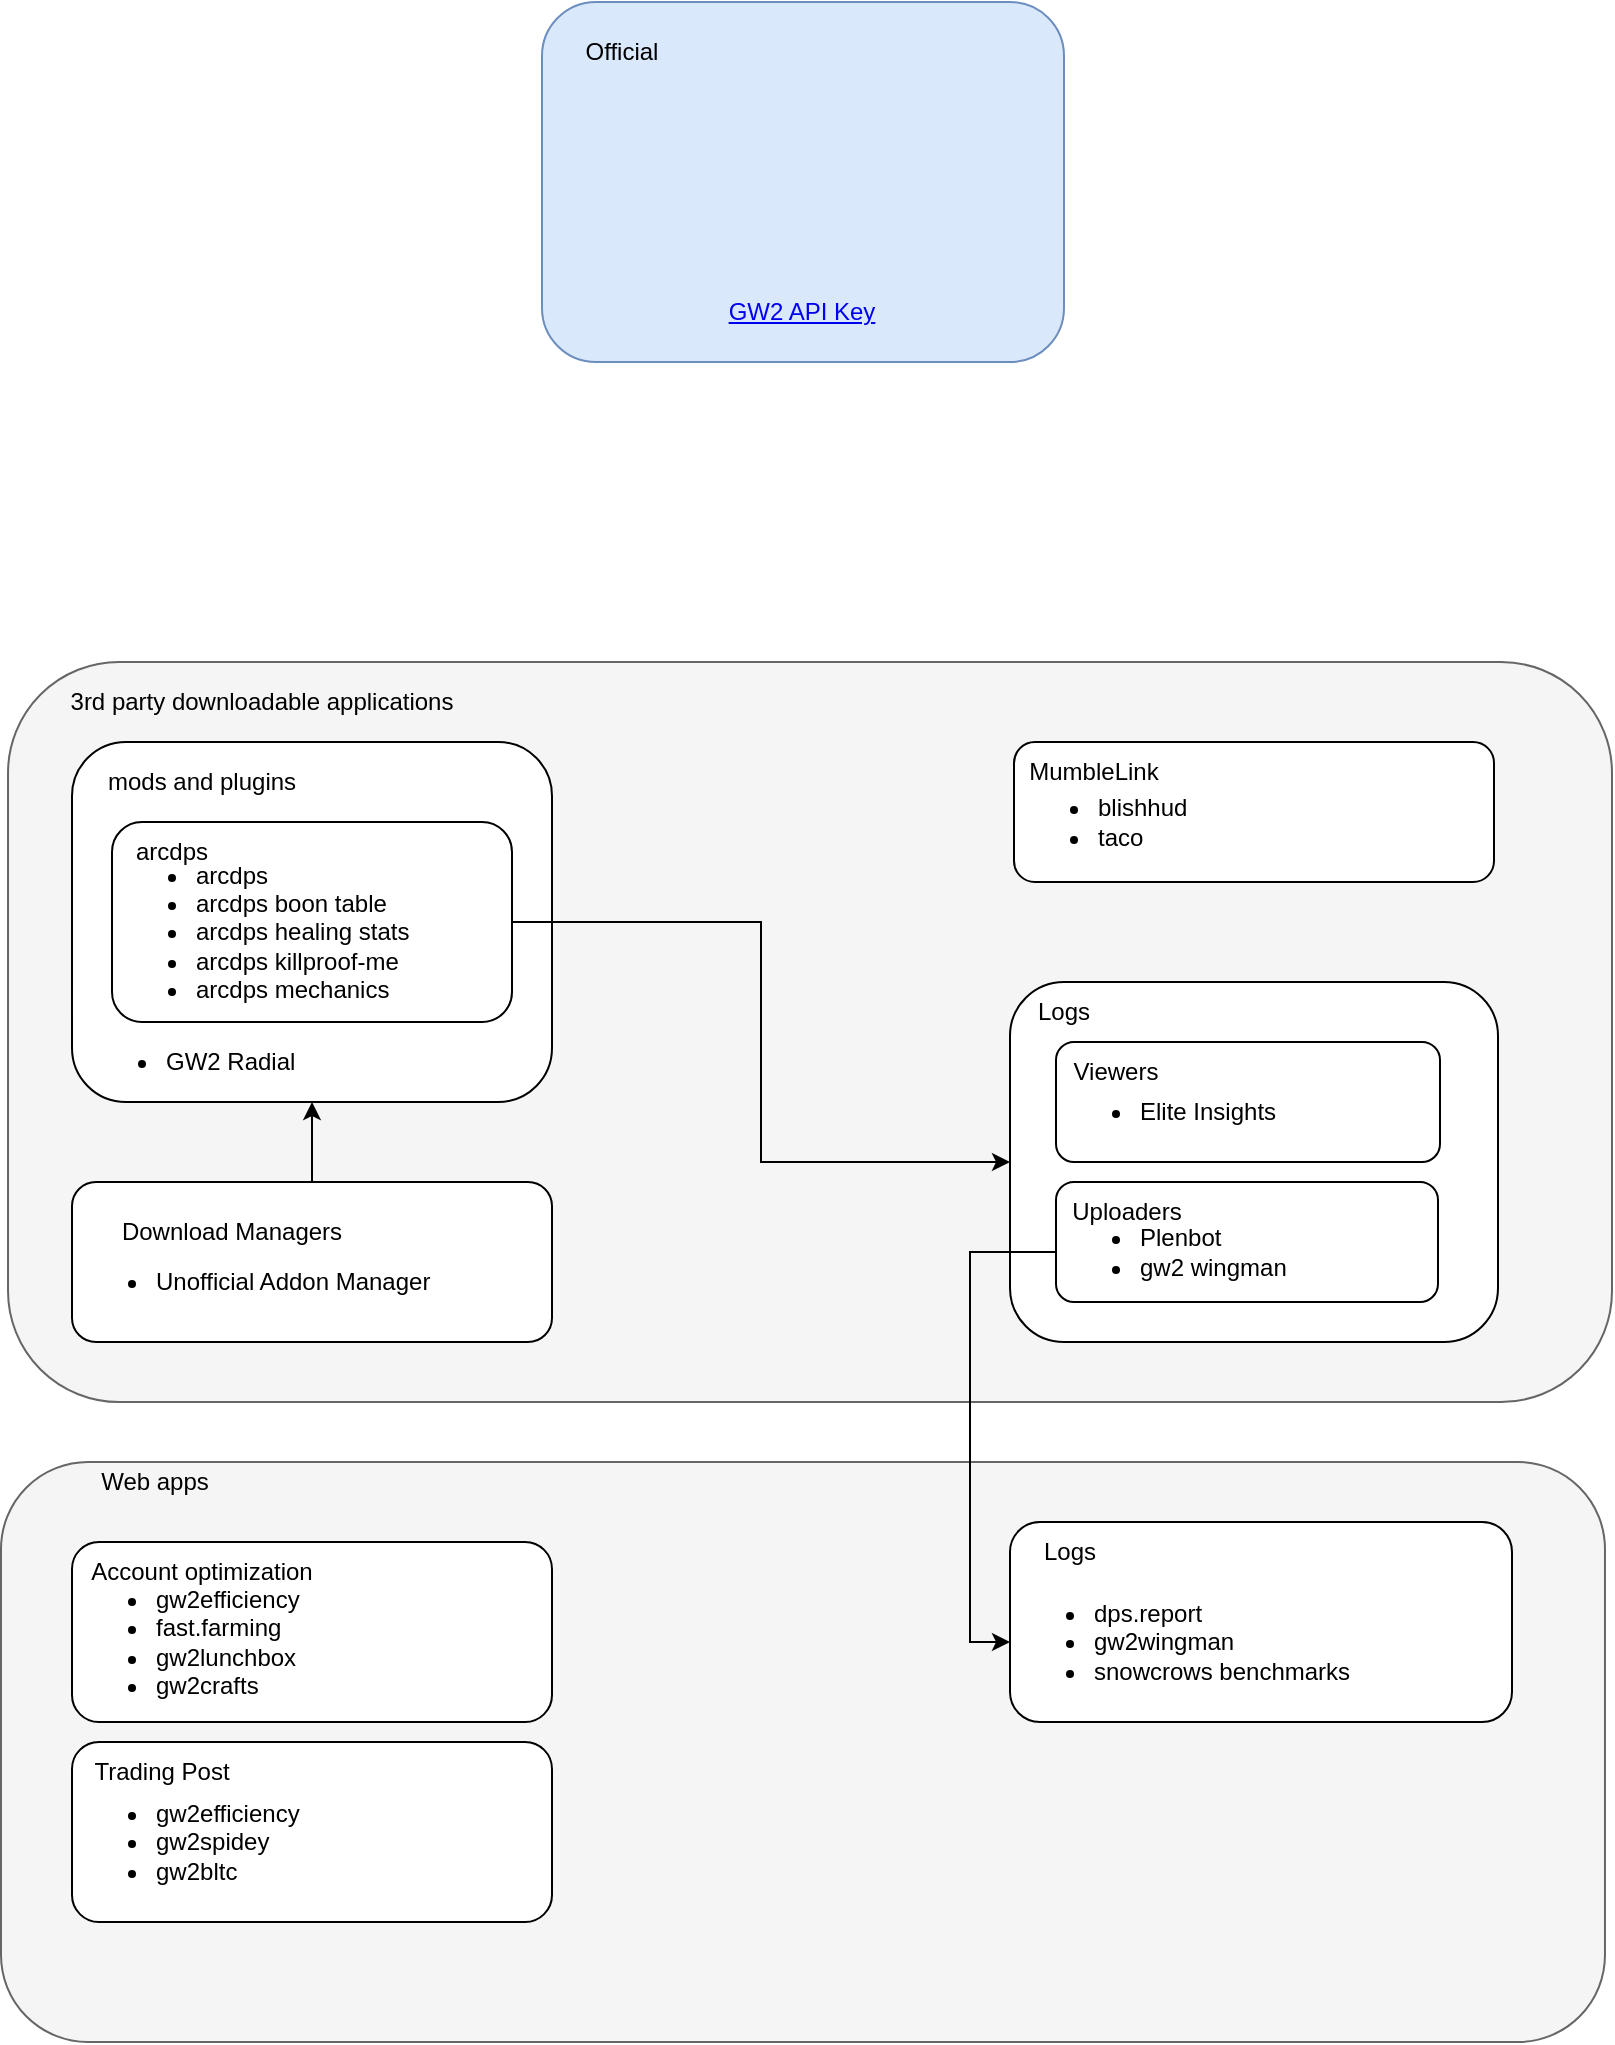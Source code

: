 <mxfile version="21.2.9" type="github">
  <diagram name="Overview" id="NfcyxsMAp8oJkiD7tQFO">
    <mxGraphModel dx="1359" dy="839" grid="1" gridSize="10" guides="1" tooltips="1" connect="1" arrows="1" fold="1" page="1" pageScale="1" pageWidth="850" pageHeight="1100" math="0" shadow="0">
      <root>
        <mxCell id="0" />
        <mxCell id="1" parent="0" />
        <mxCell id="tnSydGiNR0952dzmjaRM-5" value="" style="rounded=1;whiteSpace=wrap;html=1;fillColor=#dae8fc;strokeColor=#6c8ebf;" vertex="1" parent="1">
          <mxGeometry x="295" y="20" width="261" height="180" as="geometry" />
        </mxCell>
        <mxCell id="tnSydGiNR0952dzmjaRM-1" value="" style="shape=image;imageAspect=0;aspect=fixed;verticalLabelPosition=bottom;verticalAlign=top;image=https://wiki.guildwars2.com/images/d/df/GW2Logo_new.png;" vertex="1" parent="1">
          <mxGeometry x="339" y="40" width="158.01" height="110" as="geometry" />
        </mxCell>
        <mxCell id="tnSydGiNR0952dzmjaRM-4" value="&lt;a href=&quot;https://account.arena.net/applications&quot;&gt;GW2 API Key&lt;/a&gt;" style="text;strokeColor=none;align=center;fillColor=none;html=1;verticalAlign=middle;whiteSpace=wrap;rounded=0;" vertex="1" parent="1">
          <mxGeometry x="370" y="160" width="110" height="30" as="geometry" />
        </mxCell>
        <mxCell id="tnSydGiNR0952dzmjaRM-6" value="Official" style="text;strokeColor=none;align=center;fillColor=none;html=1;verticalAlign=middle;whiteSpace=wrap;rounded=0;" vertex="1" parent="1">
          <mxGeometry x="305" y="30" width="60" height="30" as="geometry" />
        </mxCell>
        <mxCell id="tnSydGiNR0952dzmjaRM-7" value="" style="rounded=1;whiteSpace=wrap;html=1;fillColor=#f5f5f5;strokeColor=#666666;fontColor=#333333;" vertex="1" parent="1">
          <mxGeometry x="28.01" y="350" width="801.99" height="370" as="geometry" />
        </mxCell>
        <mxCell id="tnSydGiNR0952dzmjaRM-8" value="" style="rounded=1;whiteSpace=wrap;html=1;" vertex="1" parent="1">
          <mxGeometry x="60" y="390" width="240" height="180" as="geometry" />
        </mxCell>
        <mxCell id="tnSydGiNR0952dzmjaRM-9" value="3rd party downloadable applications" style="text;strokeColor=none;align=center;fillColor=none;html=1;verticalAlign=middle;whiteSpace=wrap;rounded=0;" vertex="1" parent="1">
          <mxGeometry x="50" y="360" width="210" height="20" as="geometry" />
        </mxCell>
        <mxCell id="tnSydGiNR0952dzmjaRM-33" style="edgeStyle=orthogonalEdgeStyle;rounded=0;orthogonalLoop=1;jettySize=auto;html=1;exitX=1;exitY=0.5;exitDx=0;exitDy=0;entryX=0;entryY=0.5;entryDx=0;entryDy=0;" edge="1" parent="1" source="tnSydGiNR0952dzmjaRM-10" target="tnSydGiNR0952dzmjaRM-20">
          <mxGeometry relative="1" as="geometry" />
        </mxCell>
        <mxCell id="tnSydGiNR0952dzmjaRM-10" value="" style="rounded=1;whiteSpace=wrap;html=1;" vertex="1" parent="1">
          <mxGeometry x="80" y="430" width="200" height="100" as="geometry" />
        </mxCell>
        <mxCell id="tnSydGiNR0952dzmjaRM-11" value="mods and plugins" style="text;strokeColor=none;align=center;fillColor=none;html=1;verticalAlign=middle;whiteSpace=wrap;rounded=0;" vertex="1" parent="1">
          <mxGeometry x="60" y="390" width="130" height="40" as="geometry" />
        </mxCell>
        <mxCell id="tnSydGiNR0952dzmjaRM-12" value="arcdps" style="text;strokeColor=none;align=center;fillColor=none;html=1;verticalAlign=middle;whiteSpace=wrap;rounded=0;" vertex="1" parent="1">
          <mxGeometry x="80" y="430" width="60" height="30" as="geometry" />
        </mxCell>
        <mxCell id="tnSydGiNR0952dzmjaRM-13" value="&lt;ul&gt;&lt;li&gt;arcdps&lt;/li&gt;&lt;li&gt;arcdps boon table&lt;/li&gt;&lt;li&gt;arcdps healing stats&lt;/li&gt;&lt;li&gt;arcdps killproof-me&lt;/li&gt;&lt;li&gt;arcdps mechanics&lt;/li&gt;&lt;/ul&gt;" style="text;strokeColor=none;align=left;fillColor=none;html=1;verticalAlign=middle;whiteSpace=wrap;rounded=0;" vertex="1" parent="1">
          <mxGeometry x="80" y="450" width="160" height="70" as="geometry" />
        </mxCell>
        <mxCell id="tnSydGiNR0952dzmjaRM-14" value="&lt;ul&gt;&lt;li&gt;GW2 Radial&lt;/li&gt;&lt;/ul&gt;" style="text;strokeColor=none;align=left;fillColor=none;html=1;verticalAlign=middle;whiteSpace=wrap;rounded=0;" vertex="1" parent="1">
          <mxGeometry x="65" y="535" width="120" height="30" as="geometry" />
        </mxCell>
        <mxCell id="tnSydGiNR0952dzmjaRM-17" value="" style="rounded=1;whiteSpace=wrap;html=1;" vertex="1" parent="1">
          <mxGeometry x="531" y="390" width="240" height="70" as="geometry" />
        </mxCell>
        <mxCell id="tnSydGiNR0952dzmjaRM-18" value="MumbleLink" style="text;strokeColor=none;align=center;fillColor=none;html=1;verticalAlign=middle;whiteSpace=wrap;rounded=0;" vertex="1" parent="1">
          <mxGeometry x="531" y="390" width="80" height="30" as="geometry" />
        </mxCell>
        <mxCell id="tnSydGiNR0952dzmjaRM-19" value="&lt;ul&gt;&lt;li&gt;blishhud&lt;/li&gt;&lt;li&gt;taco&lt;/li&gt;&lt;/ul&gt;" style="text;strokeColor=none;align=left;fillColor=none;html=1;verticalAlign=middle;whiteSpace=wrap;rounded=0;" vertex="1" parent="1">
          <mxGeometry x="531" y="415" width="110" height="30" as="geometry" />
        </mxCell>
        <mxCell id="tnSydGiNR0952dzmjaRM-20" value="" style="rounded=1;whiteSpace=wrap;html=1;align=left;" vertex="1" parent="1">
          <mxGeometry x="529" y="510" width="244" height="180" as="geometry" />
        </mxCell>
        <mxCell id="tnSydGiNR0952dzmjaRM-34" style="edgeStyle=orthogonalEdgeStyle;rounded=0;orthogonalLoop=1;jettySize=auto;html=1;exitX=0.5;exitY=0;exitDx=0;exitDy=0;entryX=0.5;entryY=1;entryDx=0;entryDy=0;" edge="1" parent="1" source="tnSydGiNR0952dzmjaRM-21" target="tnSydGiNR0952dzmjaRM-8">
          <mxGeometry relative="1" as="geometry" />
        </mxCell>
        <mxCell id="tnSydGiNR0952dzmjaRM-21" value="" style="rounded=1;whiteSpace=wrap;html=1;align=left;" vertex="1" parent="1">
          <mxGeometry x="60" y="610" width="240" height="80" as="geometry" />
        </mxCell>
        <mxCell id="tnSydGiNR0952dzmjaRM-22" value="Download Managers" style="text;strokeColor=none;align=center;fillColor=none;html=1;verticalAlign=middle;whiteSpace=wrap;rounded=0;" vertex="1" parent="1">
          <mxGeometry x="75" y="620" width="130" height="30" as="geometry" />
        </mxCell>
        <mxCell id="tnSydGiNR0952dzmjaRM-23" value="&lt;ul&gt;&lt;li&gt;Unofficial Addon Manager&lt;/li&gt;&lt;/ul&gt;" style="text;strokeColor=none;align=left;fillColor=none;html=1;verticalAlign=middle;whiteSpace=wrap;rounded=0;" vertex="1" parent="1">
          <mxGeometry x="60" y="640" width="185" height="40" as="geometry" />
        </mxCell>
        <mxCell id="tnSydGiNR0952dzmjaRM-24" value="Logs" style="text;strokeColor=none;align=center;fillColor=none;html=1;verticalAlign=middle;whiteSpace=wrap;rounded=0;" vertex="1" parent="1">
          <mxGeometry x="529" y="510" width="54" height="30" as="geometry" />
        </mxCell>
        <mxCell id="tnSydGiNR0952dzmjaRM-26" value="" style="rounded=1;whiteSpace=wrap;html=1;align=left;" vertex="1" parent="1">
          <mxGeometry x="552" y="540" width="192" height="60" as="geometry" />
        </mxCell>
        <mxCell id="tnSydGiNR0952dzmjaRM-25" value="&lt;ul&gt;&lt;li&gt;Elite Insights&lt;/li&gt;&lt;/ul&gt;" style="text;strokeColor=none;align=left;fillColor=none;html=1;verticalAlign=middle;whiteSpace=wrap;rounded=0;" vertex="1" parent="1">
          <mxGeometry x="552" y="560" width="120" height="30" as="geometry" />
        </mxCell>
        <mxCell id="tnSydGiNR0952dzmjaRM-28" value="Viewers" style="text;strokeColor=none;align=center;fillColor=none;html=1;verticalAlign=middle;whiteSpace=wrap;rounded=0;" vertex="1" parent="1">
          <mxGeometry x="552" y="540" width="60" height="30" as="geometry" />
        </mxCell>
        <mxCell id="tnSydGiNR0952dzmjaRM-29" value="" style="rounded=1;whiteSpace=wrap;html=1;" vertex="1" parent="1">
          <mxGeometry x="552" y="610" width="191" height="60" as="geometry" />
        </mxCell>
        <mxCell id="tnSydGiNR0952dzmjaRM-30" value="Uploaders" style="text;strokeColor=none;align=center;fillColor=none;html=1;verticalAlign=middle;whiteSpace=wrap;rounded=0;" vertex="1" parent="1">
          <mxGeometry x="552" y="610" width="71" height="30" as="geometry" />
        </mxCell>
        <mxCell id="tnSydGiNR0952dzmjaRM-31" value="&lt;ul&gt;&lt;li&gt;Plenbot&lt;/li&gt;&lt;li&gt;gw2 wingman&lt;/li&gt;&lt;/ul&gt;" style="text;strokeColor=none;align=left;fillColor=none;html=1;verticalAlign=middle;whiteSpace=wrap;rounded=0;" vertex="1" parent="1">
          <mxGeometry x="552" y="630" width="151" height="30" as="geometry" />
        </mxCell>
        <mxCell id="tnSydGiNR0952dzmjaRM-36" value="" style="rounded=1;whiteSpace=wrap;html=1;fillColor=#f5f5f5;strokeColor=#666666;fontColor=#333333;" vertex="1" parent="1">
          <mxGeometry x="24.5" y="750" width="801.99" height="290" as="geometry" />
        </mxCell>
        <mxCell id="tnSydGiNR0952dzmjaRM-37" value="Web apps" style="text;strokeColor=none;align=center;fillColor=none;html=1;verticalAlign=middle;whiteSpace=wrap;rounded=0;" vertex="1" parent="1">
          <mxGeometry x="50" y="750" width="102.5" height="20" as="geometry" />
        </mxCell>
        <mxCell id="tnSydGiNR0952dzmjaRM-38" value="" style="rounded=1;whiteSpace=wrap;html=1;" vertex="1" parent="1">
          <mxGeometry x="529" y="780" width="251" height="100" as="geometry" />
        </mxCell>
        <mxCell id="tnSydGiNR0952dzmjaRM-39" value="Logs" style="text;strokeColor=none;align=center;fillColor=none;html=1;verticalAlign=middle;whiteSpace=wrap;rounded=0;" vertex="1" parent="1">
          <mxGeometry x="529" y="780" width="60" height="30" as="geometry" />
        </mxCell>
        <mxCell id="tnSydGiNR0952dzmjaRM-41" value="&lt;ul&gt;&lt;li&gt;dps.report&lt;/li&gt;&lt;li&gt;gw2wingman&lt;/li&gt;&lt;li&gt;snowcrows benchmarks&lt;/li&gt;&lt;/ul&gt;" style="text;strokeColor=none;align=left;fillColor=none;html=1;verticalAlign=middle;whiteSpace=wrap;rounded=0;" vertex="1" parent="1">
          <mxGeometry x="529" y="810" width="181" height="60" as="geometry" />
        </mxCell>
        <mxCell id="tnSydGiNR0952dzmjaRM-42" value="" style="rounded=1;whiteSpace=wrap;html=1;" vertex="1" parent="1">
          <mxGeometry x="60" y="790" width="240" height="90" as="geometry" />
        </mxCell>
        <mxCell id="tnSydGiNR0952dzmjaRM-43" value="Account optimization" style="text;strokeColor=none;align=center;fillColor=none;html=1;verticalAlign=middle;whiteSpace=wrap;rounded=0;" vertex="1" parent="1">
          <mxGeometry x="60" y="790" width="130" height="30" as="geometry" />
        </mxCell>
        <mxCell id="tnSydGiNR0952dzmjaRM-44" value="&lt;ul&gt;&lt;li&gt;gw2efficiency&lt;/li&gt;&lt;li&gt;fast.farming&lt;/li&gt;&lt;li&gt;gw2lunchbox&lt;/li&gt;&lt;li&gt;gw2crafts&lt;/li&gt;&lt;/ul&gt;" style="text;strokeColor=none;align=left;fillColor=none;html=1;verticalAlign=middle;whiteSpace=wrap;rounded=0;" vertex="1" parent="1">
          <mxGeometry x="60" y="820" width="130" height="40" as="geometry" />
        </mxCell>
        <mxCell id="tnSydGiNR0952dzmjaRM-46" value="" style="rounded=1;whiteSpace=wrap;html=1;" vertex="1" parent="1">
          <mxGeometry x="60" y="890" width="240" height="90" as="geometry" />
        </mxCell>
        <mxCell id="tnSydGiNR0952dzmjaRM-47" value="Trading Post" style="text;strokeColor=none;align=center;fillColor=none;html=1;verticalAlign=middle;whiteSpace=wrap;rounded=0;" vertex="1" parent="1">
          <mxGeometry x="60" y="890" width="90" height="30" as="geometry" />
        </mxCell>
        <mxCell id="tnSydGiNR0952dzmjaRM-48" value="&lt;ul&gt;&lt;li&gt;gw2efficiency&lt;/li&gt;&lt;li&gt;gw2spidey&lt;/li&gt;&lt;li&gt;gw2bltc&lt;/li&gt;&lt;/ul&gt;" style="text;strokeColor=none;align=left;fillColor=none;html=1;verticalAlign=middle;whiteSpace=wrap;rounded=0;" vertex="1" parent="1">
          <mxGeometry x="60" y="920" width="130" height="40" as="geometry" />
        </mxCell>
        <mxCell id="tnSydGiNR0952dzmjaRM-52" style="edgeStyle=orthogonalEdgeStyle;rounded=0;orthogonalLoop=1;jettySize=auto;html=1;exitX=0;exitY=0.5;exitDx=0;exitDy=0;entryX=0;entryY=0.5;entryDx=0;entryDy=0;" edge="1" parent="1" source="tnSydGiNR0952dzmjaRM-31" target="tnSydGiNR0952dzmjaRM-41">
          <mxGeometry relative="1" as="geometry" />
        </mxCell>
      </root>
    </mxGraphModel>
  </diagram>
</mxfile>
